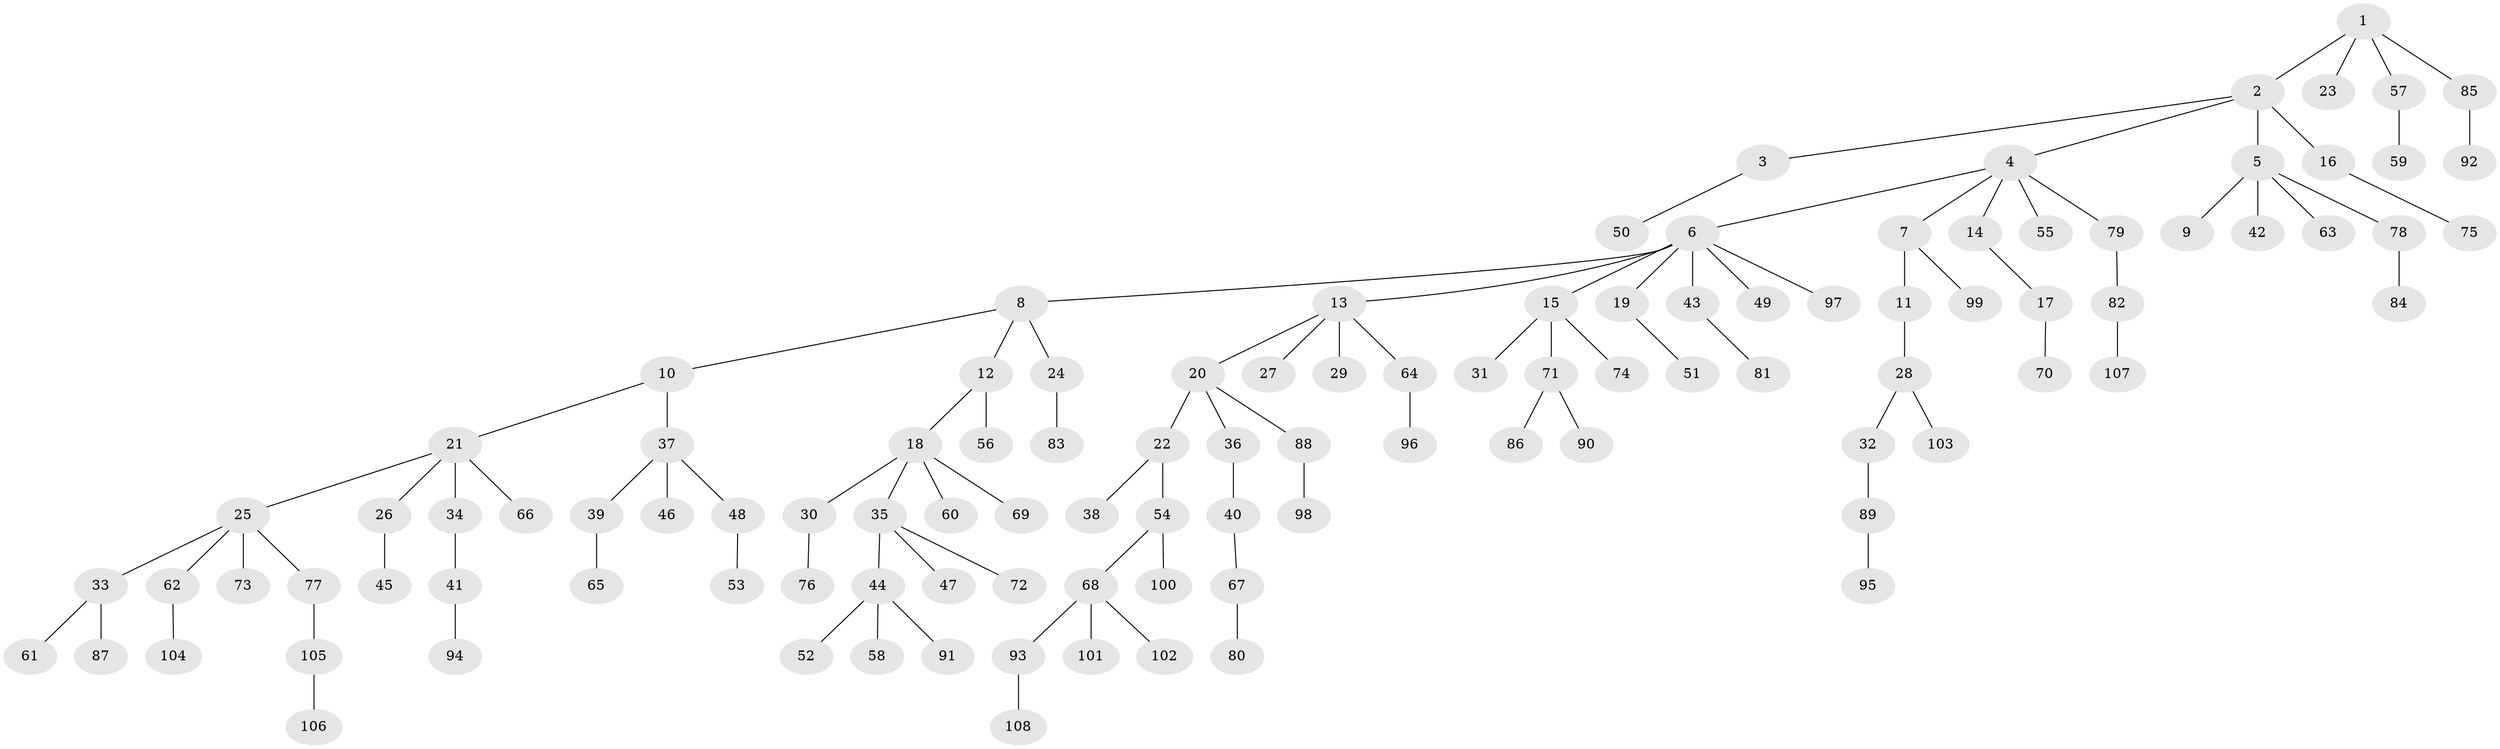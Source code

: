 // Generated by graph-tools (version 1.1) at 2025/15/03/09/25 04:15:24]
// undirected, 108 vertices, 107 edges
graph export_dot {
graph [start="1"]
  node [color=gray90,style=filled];
  1;
  2;
  3;
  4;
  5;
  6;
  7;
  8;
  9;
  10;
  11;
  12;
  13;
  14;
  15;
  16;
  17;
  18;
  19;
  20;
  21;
  22;
  23;
  24;
  25;
  26;
  27;
  28;
  29;
  30;
  31;
  32;
  33;
  34;
  35;
  36;
  37;
  38;
  39;
  40;
  41;
  42;
  43;
  44;
  45;
  46;
  47;
  48;
  49;
  50;
  51;
  52;
  53;
  54;
  55;
  56;
  57;
  58;
  59;
  60;
  61;
  62;
  63;
  64;
  65;
  66;
  67;
  68;
  69;
  70;
  71;
  72;
  73;
  74;
  75;
  76;
  77;
  78;
  79;
  80;
  81;
  82;
  83;
  84;
  85;
  86;
  87;
  88;
  89;
  90;
  91;
  92;
  93;
  94;
  95;
  96;
  97;
  98;
  99;
  100;
  101;
  102;
  103;
  104;
  105;
  106;
  107;
  108;
  1 -- 2;
  1 -- 23;
  1 -- 57;
  1 -- 85;
  2 -- 3;
  2 -- 4;
  2 -- 5;
  2 -- 16;
  3 -- 50;
  4 -- 6;
  4 -- 7;
  4 -- 14;
  4 -- 55;
  4 -- 79;
  5 -- 9;
  5 -- 42;
  5 -- 63;
  5 -- 78;
  6 -- 8;
  6 -- 13;
  6 -- 15;
  6 -- 19;
  6 -- 43;
  6 -- 49;
  6 -- 97;
  7 -- 11;
  7 -- 99;
  8 -- 10;
  8 -- 12;
  8 -- 24;
  10 -- 21;
  10 -- 37;
  11 -- 28;
  12 -- 18;
  12 -- 56;
  13 -- 20;
  13 -- 27;
  13 -- 29;
  13 -- 64;
  14 -- 17;
  15 -- 31;
  15 -- 71;
  15 -- 74;
  16 -- 75;
  17 -- 70;
  18 -- 30;
  18 -- 35;
  18 -- 60;
  18 -- 69;
  19 -- 51;
  20 -- 22;
  20 -- 36;
  20 -- 88;
  21 -- 25;
  21 -- 26;
  21 -- 34;
  21 -- 66;
  22 -- 38;
  22 -- 54;
  24 -- 83;
  25 -- 33;
  25 -- 62;
  25 -- 73;
  25 -- 77;
  26 -- 45;
  28 -- 32;
  28 -- 103;
  30 -- 76;
  32 -- 89;
  33 -- 61;
  33 -- 87;
  34 -- 41;
  35 -- 44;
  35 -- 47;
  35 -- 72;
  36 -- 40;
  37 -- 39;
  37 -- 46;
  37 -- 48;
  39 -- 65;
  40 -- 67;
  41 -- 94;
  43 -- 81;
  44 -- 52;
  44 -- 58;
  44 -- 91;
  48 -- 53;
  54 -- 68;
  54 -- 100;
  57 -- 59;
  62 -- 104;
  64 -- 96;
  67 -- 80;
  68 -- 93;
  68 -- 101;
  68 -- 102;
  71 -- 86;
  71 -- 90;
  77 -- 105;
  78 -- 84;
  79 -- 82;
  82 -- 107;
  85 -- 92;
  88 -- 98;
  89 -- 95;
  93 -- 108;
  105 -- 106;
}
